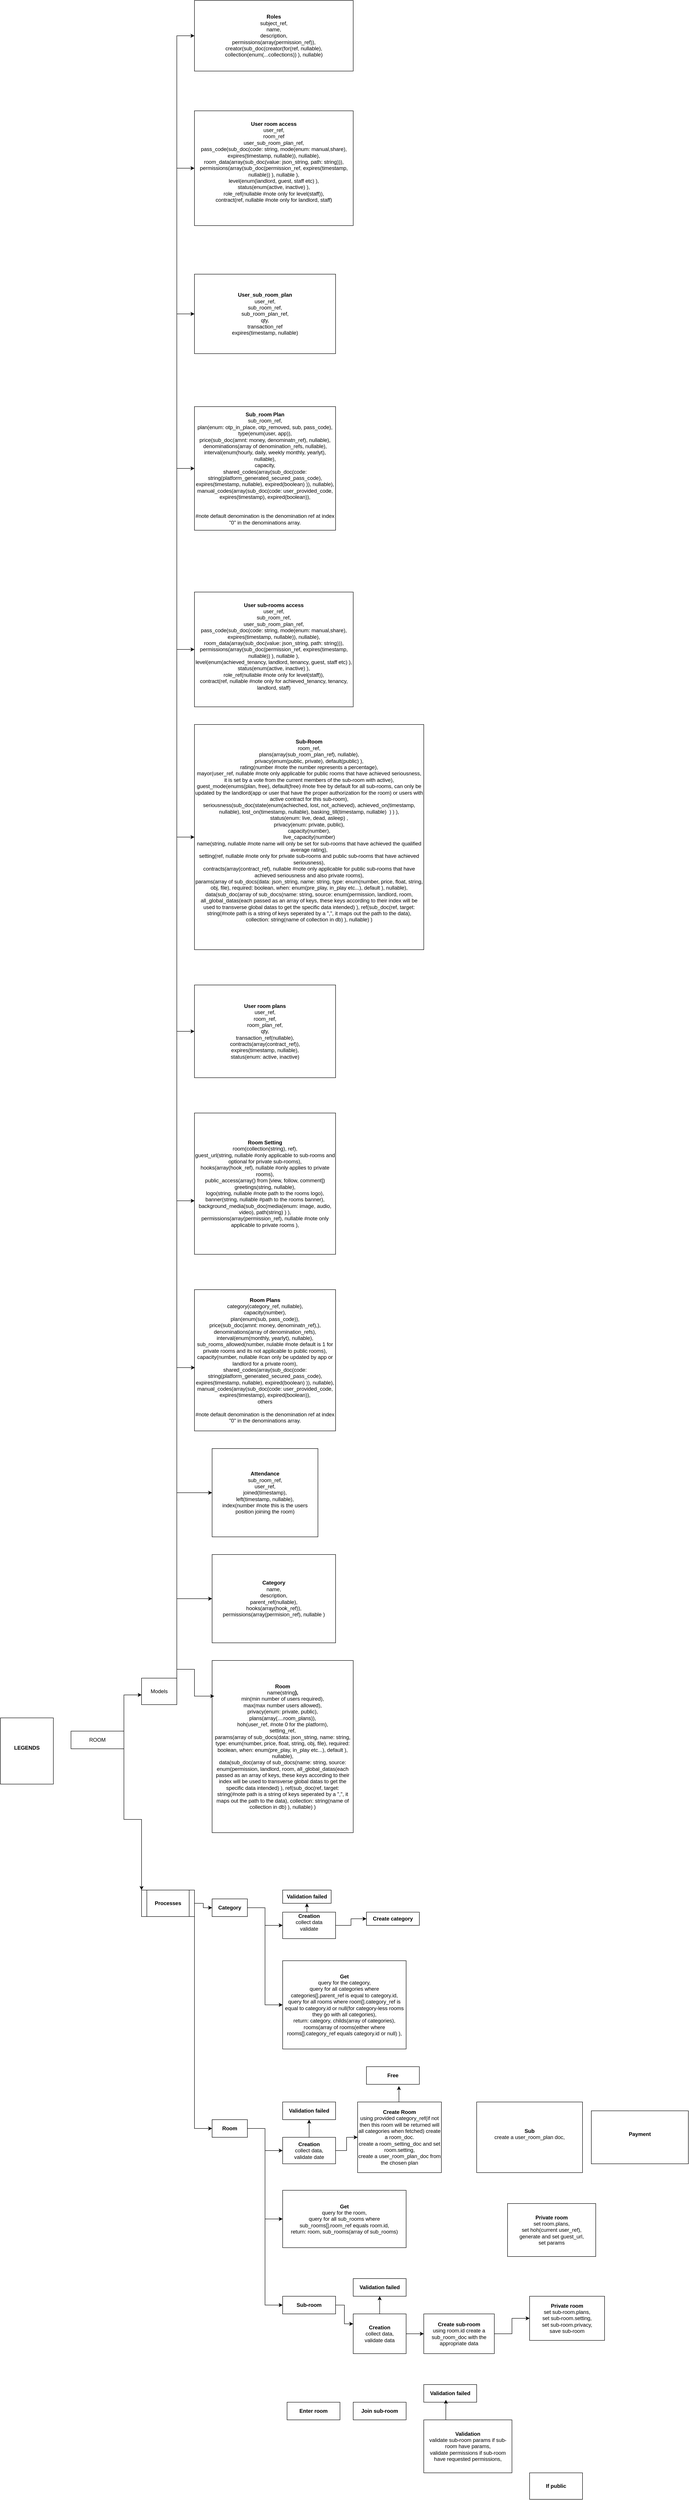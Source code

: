 <mxfile version="26.0.2">
  <diagram name="Page-1" id="JwLQiluCDj7BUVWrhCS6">
    <mxGraphModel dx="1032" dy="4895" grid="1" gridSize="10" guides="1" tooltips="1" connect="1" arrows="1" fold="1" page="1" pageScale="1" pageWidth="850" pageHeight="1100" math="0" shadow="0">
      <root>
        <mxCell id="0" />
        <mxCell id="1" parent="0" />
        <mxCell id="OvHRCUOQNgS_uRx5AtUm-30" style="edgeStyle=orthogonalEdgeStyle;rounded=0;orthogonalLoop=1;jettySize=auto;html=1;exitX=1;exitY=1;exitDx=0;exitDy=0;entryX=0;entryY=0;entryDx=0;entryDy=0;" parent="1" source="kceuGKvt7hz0_VKH2Cjf-1" target="OvHRCUOQNgS_uRx5AtUm-1" edge="1">
          <mxGeometry relative="1" as="geometry" />
        </mxCell>
        <mxCell id="kceuGKvt7hz0_VKH2Cjf-1" value="ROOM" style="rounded=0;whiteSpace=wrap;html=1;" parent="1" vertex="1">
          <mxGeometry x="200" y="160" width="120" height="40" as="geometry" />
        </mxCell>
        <mxCell id="kceuGKvt7hz0_VKH2Cjf-2" value="&lt;b&gt;LEGENDS&lt;/b&gt;&lt;div&gt;&lt;b&gt;&lt;br&gt;&lt;/b&gt;&lt;/div&gt;" style="rounded=0;whiteSpace=wrap;html=1;" parent="1" vertex="1">
          <mxGeometry x="40" y="130" width="120" height="150" as="geometry" />
        </mxCell>
        <mxCell id="kceuGKvt7hz0_VKH2Cjf-13" style="edgeStyle=orthogonalEdgeStyle;rounded=0;orthogonalLoop=1;jettySize=auto;html=1;exitX=1;exitY=0;exitDx=0;exitDy=0;entryX=0;entryY=0.5;entryDx=0;entryDy=0;" parent="1" source="kceuGKvt7hz0_VKH2Cjf-4" target="kceuGKvt7hz0_VKH2Cjf-11" edge="1">
          <mxGeometry relative="1" as="geometry" />
        </mxCell>
        <mxCell id="bkT-c7pUdsVTCy2Co1-N-11" style="edgeStyle=orthogonalEdgeStyle;rounded=0;orthogonalLoop=1;jettySize=auto;html=1;exitX=1;exitY=0;exitDx=0;exitDy=0;entryX=0;entryY=0.5;entryDx=0;entryDy=0;" parent="1" source="kceuGKvt7hz0_VKH2Cjf-4" target="bkT-c7pUdsVTCy2Co1-N-2" edge="1">
          <mxGeometry relative="1" as="geometry" />
        </mxCell>
        <mxCell id="bkT-c7pUdsVTCy2Co1-N-15" style="edgeStyle=orthogonalEdgeStyle;rounded=0;orthogonalLoop=1;jettySize=auto;html=1;exitX=1;exitY=0;exitDx=0;exitDy=0;entryX=0;entryY=0.5;entryDx=0;entryDy=0;" parent="1" source="kceuGKvt7hz0_VKH2Cjf-4" target="bkT-c7pUdsVTCy2Co1-N-6" edge="1">
          <mxGeometry relative="1" as="geometry" />
        </mxCell>
        <mxCell id="xqzXWwxne0dO0nGygCqp-26" style="edgeStyle=orthogonalEdgeStyle;rounded=0;orthogonalLoop=1;jettySize=auto;html=1;exitX=1;exitY=0;exitDx=0;exitDy=0;entryX=0;entryY=0.5;entryDx=0;entryDy=0;" parent="1" source="kceuGKvt7hz0_VKH2Cjf-4" target="bkT-c7pUdsVTCy2Co1-N-7" edge="1">
          <mxGeometry relative="1" as="geometry" />
        </mxCell>
        <mxCell id="xqzXWwxne0dO0nGygCqp-27" style="edgeStyle=orthogonalEdgeStyle;rounded=0;orthogonalLoop=1;jettySize=auto;html=1;exitX=1;exitY=0;exitDx=0;exitDy=0;entryX=0;entryY=0.5;entryDx=0;entryDy=0;" parent="1" source="kceuGKvt7hz0_VKH2Cjf-4" target="bkT-c7pUdsVTCy2Co1-N-9" edge="1">
          <mxGeometry relative="1" as="geometry" />
        </mxCell>
        <mxCell id="xqzXWwxne0dO0nGygCqp-28" style="edgeStyle=orthogonalEdgeStyle;rounded=0;orthogonalLoop=1;jettySize=auto;html=1;exitX=1;exitY=0;exitDx=0;exitDy=0;entryX=0;entryY=0.5;entryDx=0;entryDy=0;" parent="1" source="kceuGKvt7hz0_VKH2Cjf-4" target="bkT-c7pUdsVTCy2Co1-N-10" edge="1">
          <mxGeometry relative="1" as="geometry" />
        </mxCell>
        <mxCell id="xqzXWwxne0dO0nGygCqp-29" style="edgeStyle=orthogonalEdgeStyle;rounded=0;orthogonalLoop=1;jettySize=auto;html=1;exitX=1;exitY=0;exitDx=0;exitDy=0;entryX=0;entryY=0.5;entryDx=0;entryDy=0;" parent="1" source="kceuGKvt7hz0_VKH2Cjf-4" target="xqzXWwxne0dO0nGygCqp-25" edge="1">
          <mxGeometry relative="1" as="geometry" />
        </mxCell>
        <mxCell id="-tVxKX45YJ9eaGW1tU2y-2" style="edgeStyle=orthogonalEdgeStyle;rounded=0;orthogonalLoop=1;jettySize=auto;html=1;exitX=1;exitY=0;exitDx=0;exitDy=0;entryX=0;entryY=0.5;entryDx=0;entryDy=0;" edge="1" parent="1" source="kceuGKvt7hz0_VKH2Cjf-4" target="-tVxKX45YJ9eaGW1tU2y-1">
          <mxGeometry relative="1" as="geometry" />
        </mxCell>
        <mxCell id="-tVxKX45YJ9eaGW1tU2y-4" style="edgeStyle=orthogonalEdgeStyle;rounded=0;orthogonalLoop=1;jettySize=auto;html=1;exitX=1;exitY=0;exitDx=0;exitDy=0;entryX=0;entryY=0.5;entryDx=0;entryDy=0;" edge="1" parent="1" source="kceuGKvt7hz0_VKH2Cjf-4" target="-tVxKX45YJ9eaGW1tU2y-3">
          <mxGeometry relative="1" as="geometry" />
        </mxCell>
        <mxCell id="kceuGKvt7hz0_VKH2Cjf-4" value="Models" style="rounded=0;whiteSpace=wrap;html=1;" parent="1" vertex="1">
          <mxGeometry x="360" y="40" width="80" height="60" as="geometry" />
        </mxCell>
        <mxCell id="kceuGKvt7hz0_VKH2Cjf-9" style="edgeStyle=orthogonalEdgeStyle;rounded=0;orthogonalLoop=1;jettySize=auto;html=1;exitX=1;exitY=0;exitDx=0;exitDy=0;entryX=0.004;entryY=0.633;entryDx=0;entryDy=0;entryPerimeter=0;" parent="1" source="kceuGKvt7hz0_VKH2Cjf-1" target="kceuGKvt7hz0_VKH2Cjf-4" edge="1">
          <mxGeometry relative="1" as="geometry" />
        </mxCell>
        <mxCell id="kceuGKvt7hz0_VKH2Cjf-10" value="&lt;b&gt;Room&lt;/b&gt;&lt;div&gt;name(string&lt;b&gt;),&lt;/b&gt;&lt;/div&gt;&lt;div&gt;min(min number of users required),&lt;/div&gt;&lt;div&gt;max(max number users allowed),&lt;/div&gt;&lt;div&gt;privacy(enum: private, public),&lt;/div&gt;&lt;div&gt;plans(array(....room_plans)),&lt;/div&gt;&lt;div&gt;hoh(user_ref, #note 0 for the platform),&lt;/div&gt;&lt;div&gt;setting_ref,&lt;/div&gt;&lt;div&gt;&lt;div&gt;params(array of sub_docs(data: json_string, name: string, type: enum(number, price, float, string, obj, file), required: boolean, when: enum(pre_play, in_play etc...), default ), nullable),&lt;/div&gt;&lt;div&gt;data(sub_doc(&lt;span style=&quot;background-color: initial;&quot;&gt;array of sub_docs(name: string, source: enum(permission, landlord, room, all_global_datas(each passed as an array of keys, these keys according to their index will be used to transverse global datas to get the specific data intended) ), ref(sub_doc(ref, target: string(#note path is a string of keys seperated by a &quot;,&quot;, it maps out the path to the data), collection: string(name of collection in db) ), nullable) )&lt;/span&gt;&lt;/div&gt;&lt;/div&gt;" style="rounded=0;whiteSpace=wrap;html=1;" parent="1" vertex="1">
          <mxGeometry x="520" width="320" height="390" as="geometry" />
        </mxCell>
        <mxCell id="kceuGKvt7hz0_VKH2Cjf-11" value="&lt;b&gt;Category&lt;/b&gt;&lt;div&gt;name,&lt;/div&gt;&lt;div&gt;description,&lt;/div&gt;&lt;div&gt;parent_ref(nullable),&lt;/div&gt;&lt;div&gt;hooks(array(hook_ref)),&lt;/div&gt;&lt;div&gt;permissions(array(permision_ref), nullable )&lt;/div&gt;" style="rounded=0;whiteSpace=wrap;html=1;" parent="1" vertex="1">
          <mxGeometry x="520" y="-240" width="280" height="200" as="geometry" />
        </mxCell>
        <mxCell id="kceuGKvt7hz0_VKH2Cjf-14" style="edgeStyle=orthogonalEdgeStyle;rounded=0;orthogonalLoop=1;jettySize=auto;html=1;exitX=1;exitY=0;exitDx=0;exitDy=0;entryX=0.015;entryY=0.207;entryDx=0;entryDy=0;entryPerimeter=0;" parent="1" source="kceuGKvt7hz0_VKH2Cjf-4" target="kceuGKvt7hz0_VKH2Cjf-10" edge="1">
          <mxGeometry relative="1" as="geometry" />
        </mxCell>
        <mxCell id="bkT-c7pUdsVTCy2Co1-N-2" value="&lt;b&gt;Attendance&lt;/b&gt;&lt;div&gt;sub_room_ref,&lt;/div&gt;&lt;div&gt;user_ref,&lt;/div&gt;&lt;div&gt;joined(timestamp),&lt;/div&gt;&lt;div&gt;left(timestamp, nullable),&lt;/div&gt;&lt;div&gt;index(number #note this is the users position joining the room)&lt;/div&gt;" style="rounded=0;whiteSpace=wrap;html=1;" parent="1" vertex="1">
          <mxGeometry x="520" y="-480" width="240" height="200" as="geometry" />
        </mxCell>
        <mxCell id="bkT-c7pUdsVTCy2Co1-N-3" value="&lt;b&gt;Room Plans&lt;/b&gt;&lt;div&gt;category(category_ref, nullable),&lt;div&gt;&lt;div&gt;&lt;div&gt;capacity(number),&lt;/div&gt;&lt;div&gt;plan(enum(sub, pass_code)),&lt;/div&gt;&lt;div&gt;price(sub_doc(amnt: money, denominatn_ref),),&lt;/div&gt;&lt;div&gt;denominations(array of denomination_refs),&lt;/div&gt;&lt;/div&gt;&lt;div&gt;interval(enum(monthly, yearlyt), nullable),&lt;/div&gt;&lt;div&gt;sub_rooms_allowed(number, nulable #note default is 1 for private rooms and its not applicable to public rooms),&lt;/div&gt;&lt;div&gt;capacity(number, nullable #can only be updated by app or landlord for a private room),&lt;/div&gt;&lt;div&gt;&lt;div&gt;shared_codes(array(sub_doc(code: string(platform_generated_secured_pass_code), expires(timestamp, nullable), expired(boolean) )), nullable),&lt;/div&gt;&lt;div&gt;manual_codes(array(sub_doc(code: user_provided_code, expires(timestamp), expired(boolean)),&lt;/div&gt;&lt;/div&gt;&lt;div&gt;others&lt;/div&gt;&lt;div&gt;&lt;br&gt;&lt;/div&gt;&lt;div&gt;#note default denomination is the denomination ref at index &quot;0&quot; in the denominations array.&lt;/div&gt;&lt;/div&gt;&lt;/div&gt;" style="rounded=0;whiteSpace=wrap;html=1;" parent="1" vertex="1">
          <mxGeometry x="480" y="-840" width="320" height="320" as="geometry" />
        </mxCell>
        <mxCell id="bkT-c7pUdsVTCy2Co1-N-4" value="&lt;b&gt;Room Setting&lt;/b&gt;&lt;div&gt;room(collection(string), ref),&lt;br&gt;&lt;div&gt;guest_url(string, nullable #only applicable to sub-rooms and optional for private sub-rooms),&lt;/div&gt;&lt;div&gt;hooks(array(hook_ref), nullable #only applies to private rooms),&lt;/div&gt;&lt;div&gt;public_access(array() from [view, follow, comment])&lt;/div&gt;&lt;div&gt;greetings(string, nullable),&lt;/div&gt;&lt;div&gt;logo(string, nullable #note path to the rooms logo),&lt;/div&gt;&lt;div&gt;banner(string, nullable #path to the rooms banner),&lt;/div&gt;&lt;div&gt;background_media(sub_doc(media(enum: image, audio, video), path(string) ) ),&lt;/div&gt;&lt;div&gt;permissions(array(permission_ref), nullable #note only applicable to private rooms ),&lt;/div&gt;&lt;/div&gt;" style="rounded=0;whiteSpace=wrap;html=1;" parent="1" vertex="1">
          <mxGeometry x="480" y="-1240" width="320" height="320" as="geometry" />
        </mxCell>
        <mxCell id="bkT-c7pUdsVTCy2Co1-N-6" value="&lt;b&gt;User room plans&lt;/b&gt;&lt;div&gt;user_ref,&lt;/div&gt;&lt;div&gt;room_ref,&lt;/div&gt;&lt;div&gt;room_plan_ref,&lt;/div&gt;&lt;div&gt;qty,&lt;/div&gt;&lt;div&gt;transaction_ref(nullable),&lt;/div&gt;&lt;div&gt;contracts(array(contract_ref)),&lt;/div&gt;&lt;div&gt;&lt;span style=&quot;background-color: transparent; color: light-dark(rgb(0, 0, 0), rgb(255, 255, 255));&quot;&gt;expires(timestamp, nullable),&lt;/span&gt;&lt;/div&gt;&lt;div&gt;status(enum: active, inactive)&lt;/div&gt;" style="rounded=0;whiteSpace=wrap;html=1;" parent="1" vertex="1">
          <mxGeometry x="480" y="-1530" width="320" height="210" as="geometry" />
        </mxCell>
        <mxCell id="bkT-c7pUdsVTCy2Co1-N-7" value="&lt;b&gt;Sub-Room&lt;/b&gt;&lt;div&gt;room_ref,&lt;/div&gt;&lt;div&gt;plans(array(sub_room_plan_ref), nullable),&lt;/div&gt;&lt;div&gt;privacy(enum(public, private), default(public) ),&lt;/div&gt;&lt;div&gt;&lt;div&gt;rating(number #note the number represents a percentage),&lt;/div&gt;&lt;div&gt;mayor(user_ref, nullable #note only applicable for public rooms that have achieved seriousness, it is set by a vote from the current members of the sub-room with active),&lt;/div&gt;&lt;div&gt;guest_mode(enums(plan, free), default(free) #note free by default for all sub-rooms, can only be updated by the landlord(app or user that have the proper authorization for the room) or users with active contract for this sub-room),&lt;/div&gt;&lt;div&gt;seriousness(sub_doc(state(enum(achieched, lost, not_achieved), achieved_on(timestamp, nullable), lost_on(timestamp, nullable), basking_till(timestamp, nullable)&amp;nbsp; ) ) ),&lt;/div&gt;&lt;div&gt;status(enum: live, dead, asleep) ,&lt;/div&gt;&lt;/div&gt;&lt;div&gt;privacy(enum: private, public),&lt;/div&gt;&lt;div&gt;capacity(number),&lt;/div&gt;&lt;div&gt;live_capacity(number)&lt;/div&gt;&lt;div&gt;name(string&lt;span style=&quot;background-color: transparent; color: light-dark(rgb(0, 0, 0), rgb(255, 255, 255));&quot;&gt;, nullable #note name will only be set for sub-rooms that have achieved the qualified average rating&lt;/span&gt;&lt;span style=&quot;background-color: transparent; color: light-dark(rgb(0, 0, 0), rgb(255, 255, 255));&quot;&gt;),&lt;/span&gt;&lt;/div&gt;&lt;div&gt;setting(ref, nullable #note only for private sub-rooms and public sub-rooms that have achieved seriousness),&lt;/div&gt;&lt;div&gt;contracts(array(contract_ref), nullable #note only applicable for public sub-rooms that have achieved seriousness and also private rooms),&lt;/div&gt;&lt;div&gt;&lt;div&gt;params(array of sub_docs(data: json_string, name: string, type: enum(number, price, float, string, obj, file), required: boolean, when: enum(pre_play, in_play etc...), default ), nullable),&lt;/div&gt;&lt;div&gt;data(sub_doc(&lt;span style=&quot;background-color: initial;&quot;&gt;array of sub_docs(name: string, source: enum(permission, landlord, room, all_global_datas(each passed as an array of keys, these keys according to their index will be used to transverse global datas to get the specific data intended) ), ref(sub_doc(ref, target: string(#note path is a string of keys seperated by a &quot;,&quot;, it maps out the path to the data), collection: string(name of collection in db) ), nullable) )&lt;/span&gt;&lt;/div&gt;&lt;/div&gt;&lt;div&gt;&lt;br&gt;&lt;/div&gt;&lt;div&gt;&lt;br&gt;&lt;/div&gt;" style="rounded=0;whiteSpace=wrap;html=1;" parent="1" vertex="1">
          <mxGeometry x="480" y="-2120" width="520" height="510" as="geometry" />
        </mxCell>
        <mxCell id="bkT-c7pUdsVTCy2Co1-N-9" value="&lt;b&gt;User sub-rooms access&lt;/b&gt;&lt;div&gt;user_ref,&lt;/div&gt;&lt;div&gt;sub_room_ref,&lt;/div&gt;&lt;div&gt;user_sub_room_plan_ref,&lt;/div&gt;&lt;div&gt;&lt;div&gt;pass_code(sub_doc(code: string, mode(enum: manual,share), expires(timestamp, nullable)), nullable),&lt;/div&gt;&lt;div&gt;room_data(array(sub_doc(value: json_string, path: string))),&lt;/div&gt;&lt;div&gt;permissions(array(sub_doc(permission_ref, expires(timestamp, nullable)) ), nullable ),&lt;/div&gt;&lt;/div&gt;&lt;div&gt;level(enum(achieved_tenancy, landlord, tenancy, guest, staff etc) ),&lt;/div&gt;&lt;div&gt;status(enum(active, inactive) ),&lt;/div&gt;&lt;div&gt;role_ref(nullable #note only for level(staff)),&lt;/div&gt;&lt;div&gt;contract(ref, nullable #note only for achieved_tenancy, tenancy, landlord, staff)&lt;/div&gt;&lt;div&gt;&lt;br&gt;&lt;/div&gt;" style="rounded=0;whiteSpace=wrap;html=1;" parent="1" vertex="1">
          <mxGeometry x="480" y="-2420" width="360" height="260" as="geometry" />
        </mxCell>
        <mxCell id="bkT-c7pUdsVTCy2Co1-N-10" value="&lt;b&gt;Sub_room Plan&lt;/b&gt;&lt;div&gt;sub_room_ref,&lt;br&gt;&lt;div&gt;&lt;div&gt;&lt;div&gt;plan(enum: otp_in_place, otp_removed, sub, pass_code),&lt;/div&gt;&lt;div&gt;type(enum(user, app)),&lt;/div&gt;&lt;div&gt;price(sub_doc(amnt: money, denominatn_ref), nullable),&lt;/div&gt;&lt;div&gt;denominations(array of denomination_refs, nullable),&lt;/div&gt;&lt;/div&gt;&lt;div&gt;interval(enum(hourly, daily, weekly monthly, yearlyt), nullable),&lt;/div&gt;&lt;div&gt;capacity,&lt;/div&gt;&lt;div&gt;&lt;div&gt;shared_codes(array(sub_doc(code: string(platform_generated_secured_pass_code), expires(timestamp, nullable), expired(boolean) )), nullable),&lt;/div&gt;&lt;div&gt;manual_codes(array(sub_doc(code: user_provided_code, expires(timestamp), expired(boolean)),&lt;/div&gt;&lt;/div&gt;&lt;div&gt;&lt;br&gt;&lt;/div&gt;&lt;div&gt;&lt;br&gt;&lt;/div&gt;&lt;div&gt;#note default denomination is the denomination ref at index &quot;0&quot; in the denominations array.&lt;/div&gt;&lt;/div&gt;&lt;/div&gt;" style="rounded=0;whiteSpace=wrap;html=1;" parent="1" vertex="1">
          <mxGeometry x="480" y="-2840" width="320" height="280" as="geometry" />
        </mxCell>
        <mxCell id="bkT-c7pUdsVTCy2Co1-N-12" style="edgeStyle=orthogonalEdgeStyle;rounded=0;orthogonalLoop=1;jettySize=auto;html=1;exitX=1;exitY=0;exitDx=0;exitDy=0;entryX=0.003;entryY=0.552;entryDx=0;entryDy=0;entryPerimeter=0;" parent="1" source="kceuGKvt7hz0_VKH2Cjf-4" target="bkT-c7pUdsVTCy2Co1-N-3" edge="1">
          <mxGeometry relative="1" as="geometry" />
        </mxCell>
        <mxCell id="bkT-c7pUdsVTCy2Co1-N-13" style="edgeStyle=orthogonalEdgeStyle;rounded=0;orthogonalLoop=1;jettySize=auto;html=1;exitX=1;exitY=0;exitDx=0;exitDy=0;entryX=0.001;entryY=0.621;entryDx=0;entryDy=0;entryPerimeter=0;" parent="1" source="kceuGKvt7hz0_VKH2Cjf-4" target="bkT-c7pUdsVTCy2Co1-N-4" edge="1">
          <mxGeometry relative="1" as="geometry" />
        </mxCell>
        <mxCell id="OvHRCUOQNgS_uRx5AtUm-31" style="edgeStyle=orthogonalEdgeStyle;rounded=0;orthogonalLoop=1;jettySize=auto;html=1;exitX=1;exitY=0.5;exitDx=0;exitDy=0;entryX=0;entryY=0.5;entryDx=0;entryDy=0;" parent="1" source="OvHRCUOQNgS_uRx5AtUm-1" target="OvHRCUOQNgS_uRx5AtUm-2" edge="1">
          <mxGeometry relative="1" as="geometry" />
        </mxCell>
        <mxCell id="xqzXWwxne0dO0nGygCqp-30" style="edgeStyle=orthogonalEdgeStyle;rounded=0;orthogonalLoop=1;jettySize=auto;html=1;exitX=1;exitY=1;exitDx=0;exitDy=0;entryX=0;entryY=0.5;entryDx=0;entryDy=0;" parent="1" source="OvHRCUOQNgS_uRx5AtUm-1" target="xqzXWwxne0dO0nGygCqp-3" edge="1">
          <mxGeometry relative="1" as="geometry" />
        </mxCell>
        <mxCell id="OvHRCUOQNgS_uRx5AtUm-1" value="&lt;b&gt;Processes&lt;/b&gt;" style="shape=process;whiteSpace=wrap;html=1;backgroundOutline=1;" parent="1" vertex="1">
          <mxGeometry x="360" y="520" width="120" height="60" as="geometry" />
        </mxCell>
        <mxCell id="OvHRCUOQNgS_uRx5AtUm-25" style="edgeStyle=orthogonalEdgeStyle;rounded=0;orthogonalLoop=1;jettySize=auto;html=1;exitX=1;exitY=0.5;exitDx=0;exitDy=0;entryX=0;entryY=0.5;entryDx=0;entryDy=0;" parent="1" source="OvHRCUOQNgS_uRx5AtUm-2" target="OvHRCUOQNgS_uRx5AtUm-21" edge="1">
          <mxGeometry relative="1" as="geometry" />
        </mxCell>
        <mxCell id="xqzXWwxne0dO0nGygCqp-2" style="edgeStyle=orthogonalEdgeStyle;rounded=0;orthogonalLoop=1;jettySize=auto;html=1;exitX=1;exitY=0.5;exitDx=0;exitDy=0;entryX=0;entryY=0.5;entryDx=0;entryDy=0;" parent="1" source="OvHRCUOQNgS_uRx5AtUm-2" target="OvHRCUOQNgS_uRx5AtUm-29" edge="1">
          <mxGeometry relative="1" as="geometry" />
        </mxCell>
        <mxCell id="OvHRCUOQNgS_uRx5AtUm-2" value="&lt;b&gt;Category&lt;/b&gt;" style="rounded=0;whiteSpace=wrap;html=1;" parent="1" vertex="1">
          <mxGeometry x="520" y="540" width="80" height="40" as="geometry" />
        </mxCell>
        <mxCell id="OvHRCUOQNgS_uRx5AtUm-9" style="edgeStyle=orthogonalEdgeStyle;rounded=0;orthogonalLoop=1;jettySize=auto;html=1;exitX=0.5;exitY=1;exitDx=0;exitDy=0;" parent="1" edge="1">
          <mxGeometry relative="1" as="geometry">
            <mxPoint x="740" y="660" as="sourcePoint" />
            <mxPoint x="740" y="660" as="targetPoint" />
          </mxGeometry>
        </mxCell>
        <mxCell id="OvHRCUOQNgS_uRx5AtUm-26" style="edgeStyle=orthogonalEdgeStyle;rounded=0;orthogonalLoop=1;jettySize=auto;html=1;exitX=0.5;exitY=0;exitDx=0;exitDy=0;entryX=0.5;entryY=1;entryDx=0;entryDy=0;" parent="1" source="OvHRCUOQNgS_uRx5AtUm-21" target="OvHRCUOQNgS_uRx5AtUm-22" edge="1">
          <mxGeometry relative="1" as="geometry" />
        </mxCell>
        <mxCell id="OvHRCUOQNgS_uRx5AtUm-28" style="edgeStyle=orthogonalEdgeStyle;rounded=0;orthogonalLoop=1;jettySize=auto;html=1;exitX=1;exitY=0.5;exitDx=0;exitDy=0;entryX=0;entryY=0.5;entryDx=0;entryDy=0;" parent="1" source="OvHRCUOQNgS_uRx5AtUm-21" target="OvHRCUOQNgS_uRx5AtUm-27" edge="1">
          <mxGeometry relative="1" as="geometry" />
        </mxCell>
        <mxCell id="OvHRCUOQNgS_uRx5AtUm-21" value="&lt;b&gt;Creation&lt;/b&gt;&lt;div&gt;collect data&lt;/div&gt;&lt;div&gt;validate&lt;br&gt;&lt;div&gt;&lt;br&gt;&lt;/div&gt;&lt;/div&gt;" style="rounded=0;whiteSpace=wrap;html=1;" parent="1" vertex="1">
          <mxGeometry x="680" y="570" width="120" height="60" as="geometry" />
        </mxCell>
        <mxCell id="OvHRCUOQNgS_uRx5AtUm-22" value="&lt;b&gt;Validation failed&lt;/b&gt;" style="rounded=0;whiteSpace=wrap;html=1;" parent="1" vertex="1">
          <mxGeometry x="680" y="520" width="110" height="30" as="geometry" />
        </mxCell>
        <mxCell id="OvHRCUOQNgS_uRx5AtUm-27" value="&lt;b&gt;Create category&lt;/b&gt;" style="rounded=0;whiteSpace=wrap;html=1;" parent="1" vertex="1">
          <mxGeometry x="870" y="570" width="120" height="30" as="geometry" />
        </mxCell>
        <mxCell id="OvHRCUOQNgS_uRx5AtUm-29" value="&lt;b&gt;Get&lt;/b&gt;&lt;div&gt;query for the category,&lt;/div&gt;&lt;div&gt;query for all categories where categories[].parent_ref is equal to category.id,&lt;/div&gt;&lt;div&gt;query for all rooms where room[].category_ref is equal to category.id or null(for category-less rooms they go with all categories),&lt;/div&gt;&lt;div&gt;return: category, childs(array of categories), rooms(array of rooms(either where rooms[].category_ref equals category.id or null) ),&lt;/div&gt;" style="rounded=0;whiteSpace=wrap;html=1;" parent="1" vertex="1">
          <mxGeometry x="680" y="680" width="280" height="200" as="geometry" />
        </mxCell>
        <mxCell id="xqzXWwxne0dO0nGygCqp-11" style="edgeStyle=orthogonalEdgeStyle;rounded=0;orthogonalLoop=1;jettySize=auto;html=1;exitX=1;exitY=0.5;exitDx=0;exitDy=0;entryX=0;entryY=0.5;entryDx=0;entryDy=0;" parent="1" source="xqzXWwxne0dO0nGygCqp-3" target="xqzXWwxne0dO0nGygCqp-6" edge="1">
          <mxGeometry relative="1" as="geometry" />
        </mxCell>
        <mxCell id="xqzXWwxne0dO0nGygCqp-13" style="edgeStyle=orthogonalEdgeStyle;rounded=0;orthogonalLoop=1;jettySize=auto;html=1;exitX=1;exitY=0.5;exitDx=0;exitDy=0;entryX=0;entryY=0.5;entryDx=0;entryDy=0;" parent="1" source="xqzXWwxne0dO0nGygCqp-3" target="xqzXWwxne0dO0nGygCqp-12" edge="1">
          <mxGeometry relative="1" as="geometry" />
        </mxCell>
        <mxCell id="xqzXWwxne0dO0nGygCqp-21" style="edgeStyle=orthogonalEdgeStyle;rounded=0;orthogonalLoop=1;jettySize=auto;html=1;exitX=1;exitY=0.5;exitDx=0;exitDy=0;entryX=0;entryY=0.5;entryDx=0;entryDy=0;" parent="1" source="xqzXWwxne0dO0nGygCqp-3" target="xqzXWwxne0dO0nGygCqp-15" edge="1">
          <mxGeometry relative="1" as="geometry" />
        </mxCell>
        <mxCell id="xqzXWwxne0dO0nGygCqp-3" value="&lt;b&gt;Room&lt;/b&gt;" style="rounded=0;whiteSpace=wrap;html=1;" parent="1" vertex="1">
          <mxGeometry x="520" y="1040" width="80" height="40" as="geometry" />
        </mxCell>
        <mxCell id="xqzXWwxne0dO0nGygCqp-4" value="&lt;b&gt;Create Room&lt;/b&gt;&lt;div&gt;using provided category_ref(if not then this room will be returned will all categories when fetched) create a room_doc.&lt;/div&gt;&lt;div&gt;create a room_setting_doc and set room.setting,&lt;/div&gt;&lt;div&gt;create a user_room_plan_doc from the chosen plan&lt;/div&gt;" style="rounded=0;whiteSpace=wrap;html=1;" parent="1" vertex="1">
          <mxGeometry x="850" y="1000" width="190" height="160" as="geometry" />
        </mxCell>
        <mxCell id="xqzXWwxne0dO0nGygCqp-5" value="&lt;b&gt;Validation failed&lt;/b&gt;" style="rounded=0;whiteSpace=wrap;html=1;" parent="1" vertex="1">
          <mxGeometry x="680" y="1000" width="120" height="40" as="geometry" />
        </mxCell>
        <mxCell id="xqzXWwxne0dO0nGygCqp-7" style="edgeStyle=orthogonalEdgeStyle;rounded=0;orthogonalLoop=1;jettySize=auto;html=1;exitX=0.5;exitY=0;exitDx=0;exitDy=0;entryX=0.5;entryY=1;entryDx=0;entryDy=0;" parent="1" source="xqzXWwxne0dO0nGygCqp-6" target="xqzXWwxne0dO0nGygCqp-5" edge="1">
          <mxGeometry relative="1" as="geometry" />
        </mxCell>
        <mxCell id="xqzXWwxne0dO0nGygCqp-9" style="edgeStyle=orthogonalEdgeStyle;rounded=0;orthogonalLoop=1;jettySize=auto;html=1;exitX=1;exitY=0.5;exitDx=0;exitDy=0;" parent="1" source="xqzXWwxne0dO0nGygCqp-6" target="xqzXWwxne0dO0nGygCqp-4" edge="1">
          <mxGeometry relative="1" as="geometry" />
        </mxCell>
        <mxCell id="xqzXWwxne0dO0nGygCqp-6" value="&lt;b&gt;Creation&lt;/b&gt;&lt;div&gt;collect data,&lt;/div&gt;&lt;div&gt;validate date&lt;/div&gt;" style="rounded=0;whiteSpace=wrap;html=1;" parent="1" vertex="1">
          <mxGeometry x="680" y="1080" width="120" height="60" as="geometry" />
        </mxCell>
        <mxCell id="xqzXWwxne0dO0nGygCqp-12" value="&lt;b&gt;Get&lt;/b&gt;&lt;div&gt;query for the room,&lt;/div&gt;&lt;div&gt;query for all sub_rooms where sub_rooms[].room_ref equals room.id,&lt;/div&gt;&lt;div&gt;return: room, sub_rooms(array of sub_rooms)&lt;/div&gt;" style="rounded=0;whiteSpace=wrap;html=1;" parent="1" vertex="1">
          <mxGeometry x="680" y="1200" width="280" height="130" as="geometry" />
        </mxCell>
        <mxCell id="xqzXWwxne0dO0nGygCqp-18" style="edgeStyle=orthogonalEdgeStyle;rounded=0;orthogonalLoop=1;jettySize=auto;html=1;exitX=0.5;exitY=0;exitDx=0;exitDy=0;entryX=0.5;entryY=1;entryDx=0;entryDy=0;" parent="1" source="xqzXWwxne0dO0nGygCqp-14" target="xqzXWwxne0dO0nGygCqp-16" edge="1">
          <mxGeometry relative="1" as="geometry" />
        </mxCell>
        <mxCell id="xqzXWwxne0dO0nGygCqp-39" style="edgeStyle=orthogonalEdgeStyle;rounded=0;orthogonalLoop=1;jettySize=auto;html=1;exitX=1;exitY=0.5;exitDx=0;exitDy=0;entryX=0;entryY=0.5;entryDx=0;entryDy=0;" parent="1" source="xqzXWwxne0dO0nGygCqp-14" target="xqzXWwxne0dO0nGygCqp-19" edge="1">
          <mxGeometry relative="1" as="geometry" />
        </mxCell>
        <mxCell id="xqzXWwxne0dO0nGygCqp-14" value="&lt;b&gt;Creation&lt;/b&gt;&lt;div&gt;collect data,&lt;/div&gt;&lt;div&gt;validate data&lt;/div&gt;" style="rounded=0;whiteSpace=wrap;html=1;" parent="1" vertex="1">
          <mxGeometry x="840" y="1480" width="120" height="90" as="geometry" />
        </mxCell>
        <mxCell id="xqzXWwxne0dO0nGygCqp-17" style="edgeStyle=orthogonalEdgeStyle;rounded=0;orthogonalLoop=1;jettySize=auto;html=1;exitX=1;exitY=0.5;exitDx=0;exitDy=0;entryX=0;entryY=0.25;entryDx=0;entryDy=0;" parent="1" source="xqzXWwxne0dO0nGygCqp-15" target="xqzXWwxne0dO0nGygCqp-14" edge="1">
          <mxGeometry relative="1" as="geometry" />
        </mxCell>
        <mxCell id="xqzXWwxne0dO0nGygCqp-15" value="&lt;b&gt;Sub-room&lt;/b&gt;" style="rounded=0;whiteSpace=wrap;html=1;" parent="1" vertex="1">
          <mxGeometry x="680" y="1440" width="120" height="40" as="geometry" />
        </mxCell>
        <mxCell id="xqzXWwxne0dO0nGygCqp-16" value="&lt;b&gt;Validation failed&lt;/b&gt;" style="rounded=0;whiteSpace=wrap;html=1;" parent="1" vertex="1">
          <mxGeometry x="840" y="1400" width="120" height="40" as="geometry" />
        </mxCell>
        <mxCell id="xqzXWwxne0dO0nGygCqp-42" style="edgeStyle=orthogonalEdgeStyle;rounded=0;orthogonalLoop=1;jettySize=auto;html=1;exitX=1;exitY=0.5;exitDx=0;exitDy=0;entryX=0;entryY=0.5;entryDx=0;entryDy=0;" parent="1" source="xqzXWwxne0dO0nGygCqp-19" target="xqzXWwxne0dO0nGygCqp-38" edge="1">
          <mxGeometry relative="1" as="geometry" />
        </mxCell>
        <mxCell id="xqzXWwxne0dO0nGygCqp-19" value="&lt;b&gt;Create sub-room&lt;/b&gt;&lt;div&gt;using room.id create a sub_room_doc with the appropriate data&lt;/div&gt;" style="rounded=0;whiteSpace=wrap;html=1;" parent="1" vertex="1">
          <mxGeometry x="1000" y="1480" width="160" height="90" as="geometry" />
        </mxCell>
        <mxCell id="xqzXWwxne0dO0nGygCqp-23" value="&lt;b&gt;Join sub-room&lt;/b&gt;" style="rounded=0;whiteSpace=wrap;html=1;" parent="1" vertex="1">
          <mxGeometry x="840" y="1680" width="120" height="40" as="geometry" />
        </mxCell>
        <mxCell id="xqzXWwxne0dO0nGygCqp-25" value="&lt;b&gt;User_sub_room_plan&lt;/b&gt;&lt;div&gt;user_ref,&lt;/div&gt;&lt;div&gt;sub_room_ref,&lt;/div&gt;&lt;div&gt;sub_room_plan_ref,&lt;/div&gt;&lt;div&gt;qty,&lt;/div&gt;&lt;div&gt;transaction_ref&lt;/div&gt;&lt;div&gt;expires(timestamp, nullable)&lt;/div&gt;" style="rounded=0;whiteSpace=wrap;html=1;" parent="1" vertex="1">
          <mxGeometry x="480" y="-3140" width="320" height="180" as="geometry" />
        </mxCell>
        <mxCell id="xqzXWwxne0dO0nGygCqp-31" value="&lt;b&gt;Validation&lt;/b&gt;&lt;div&gt;validate sub-room params if sub-room have params,&lt;/div&gt;&lt;div&gt;validate permissions if sub-room have requested permissions,&lt;/div&gt;" style="rounded=0;whiteSpace=wrap;html=1;" parent="1" vertex="1">
          <mxGeometry x="1000" y="1720" width="200" height="120" as="geometry" />
        </mxCell>
        <mxCell id="xqzXWwxne0dO0nGygCqp-32" value="&lt;b&gt;Enter room&lt;/b&gt;" style="rounded=0;whiteSpace=wrap;html=1;" parent="1" vertex="1">
          <mxGeometry x="690" y="1680" width="120" height="40" as="geometry" />
        </mxCell>
        <mxCell id="xqzXWwxne0dO0nGygCqp-34" value="&lt;b&gt;Validation failed&lt;/b&gt;" style="rounded=0;whiteSpace=wrap;html=1;" parent="1" vertex="1">
          <mxGeometry x="1000" y="1640" width="120" height="40" as="geometry" />
        </mxCell>
        <mxCell id="xqzXWwxne0dO0nGygCqp-35" style="edgeStyle=orthogonalEdgeStyle;rounded=0;orthogonalLoop=1;jettySize=auto;html=1;exitX=0.25;exitY=0;exitDx=0;exitDy=0;entryX=0.419;entryY=0.867;entryDx=0;entryDy=0;entryPerimeter=0;" parent="1" source="xqzXWwxne0dO0nGygCqp-31" target="xqzXWwxne0dO0nGygCqp-34" edge="1">
          <mxGeometry relative="1" as="geometry" />
        </mxCell>
        <mxCell id="xqzXWwxne0dO0nGygCqp-36" value="&lt;b&gt;If public&lt;/b&gt;" style="rounded=0;whiteSpace=wrap;html=1;" parent="1" vertex="1">
          <mxGeometry x="1240" y="1840" width="120" height="60" as="geometry" />
        </mxCell>
        <mxCell id="xqzXWwxne0dO0nGygCqp-38" value="&lt;b&gt;Private room&lt;/b&gt;&lt;div&gt;set sub-room.plans,&lt;/div&gt;&lt;div&gt;set sub-room.setting,&lt;/div&gt;&lt;div&gt;set sub-room.privacy,&lt;/div&gt;&lt;div&gt;save sub-room&lt;/div&gt;" style="rounded=0;whiteSpace=wrap;html=1;" parent="1" vertex="1">
          <mxGeometry x="1240" y="1440" width="170" height="100" as="geometry" />
        </mxCell>
        <mxCell id="xqzXWwxne0dO0nGygCqp-43" value="&lt;b&gt;Private room&lt;/b&gt;&lt;div&gt;set room.plans,&lt;/div&gt;&lt;div&gt;set hoh(current user_ref),&lt;/div&gt;&lt;div&gt;generate and set guest_url,&lt;/div&gt;&lt;div&gt;set params&lt;/div&gt;" style="rounded=0;whiteSpace=wrap;html=1;" parent="1" vertex="1">
          <mxGeometry x="1190" y="1230" width="200" height="120" as="geometry" />
        </mxCell>
        <mxCell id="kvjalDzr84s7akkoXQtF-1" value="&lt;b&gt;Free&lt;/b&gt;" style="rounded=0;whiteSpace=wrap;html=1;" parent="1" vertex="1">
          <mxGeometry x="870" y="920" width="120" height="40" as="geometry" />
        </mxCell>
        <mxCell id="kvjalDzr84s7akkoXQtF-3" value="&lt;b&gt;Payment&lt;/b&gt;&lt;div&gt;&lt;b&gt;&lt;br&gt;&lt;/b&gt;&lt;/div&gt;" style="rounded=0;whiteSpace=wrap;html=1;" parent="1" vertex="1">
          <mxGeometry x="1380" y="1020" width="220" height="120" as="geometry" />
        </mxCell>
        <mxCell id="-tVxKX45YJ9eaGW1tU2y-1" value="&lt;b&gt;User room access&lt;/b&gt;&lt;div&gt;user_ref,&lt;/div&gt;&lt;div&gt;room_ref&lt;/div&gt;&lt;div&gt;user_sub_room_plan_ref,&lt;/div&gt;&lt;div&gt;&lt;div&gt;pass_code(sub_doc(code: string, mode(enum: manual,share), expires(timestamp, nullable)), nullable),&lt;/div&gt;&lt;div&gt;room_data(array(sub_doc(value: json_string, path: string))),&lt;/div&gt;&lt;div&gt;permissions(array(sub_doc(permission_ref, expires(timestamp, nullable)) ), nullable ),&lt;/div&gt;&lt;/div&gt;&lt;div&gt;level(enum(landlord, guest, staff etc) ),&lt;/div&gt;&lt;div&gt;status(enum(active, inactive) ),&lt;/div&gt;&lt;div&gt;role_ref(nullable #note only for level(staff)),&lt;/div&gt;&lt;div&gt;contract(ref, nullable #note only for landlord, staff)&lt;/div&gt;&lt;div&gt;&lt;br&gt;&lt;/div&gt;&lt;div&gt;&lt;br&gt;&lt;/div&gt;" style="rounded=0;whiteSpace=wrap;html=1;" vertex="1" parent="1">
          <mxGeometry x="480" y="-3510" width="360" height="260" as="geometry" />
        </mxCell>
        <mxCell id="-tVxKX45YJ9eaGW1tU2y-3" value="&lt;b&gt;Roles&lt;/b&gt;&lt;div&gt;subject_ref,&lt;/div&gt;&lt;div&gt;name,&lt;/div&gt;&lt;div&gt;description,&lt;/div&gt;&lt;div&gt;permissions(array(permission_ref)),&lt;/div&gt;&lt;div&gt;creator(sub_doc(creator(for(ref, nullable), collection(enum(...collections)) ), nullable)&lt;/div&gt;" style="rounded=0;whiteSpace=wrap;html=1;" vertex="1" parent="1">
          <mxGeometry x="480" y="-3760" width="360" height="160" as="geometry" />
        </mxCell>
        <mxCell id="-tVxKX45YJ9eaGW1tU2y-6" value="&lt;b&gt;Sub&lt;/b&gt;&lt;div&gt;create a user_room_plan doc,&lt;/div&gt;&lt;div&gt;&lt;br&gt;&lt;/div&gt;" style="rounded=0;whiteSpace=wrap;html=1;" vertex="1" parent="1">
          <mxGeometry x="1120" y="1000" width="240" height="160" as="geometry" />
        </mxCell>
        <mxCell id="-tVxKX45YJ9eaGW1tU2y-7" style="edgeStyle=orthogonalEdgeStyle;rounded=0;orthogonalLoop=1;jettySize=auto;html=1;exitX=0.5;exitY=0;exitDx=0;exitDy=0;entryX=0.614;entryY=1.1;entryDx=0;entryDy=0;entryPerimeter=0;" edge="1" parent="1" source="xqzXWwxne0dO0nGygCqp-4" target="kvjalDzr84s7akkoXQtF-1">
          <mxGeometry relative="1" as="geometry" />
        </mxCell>
      </root>
    </mxGraphModel>
  </diagram>
</mxfile>
